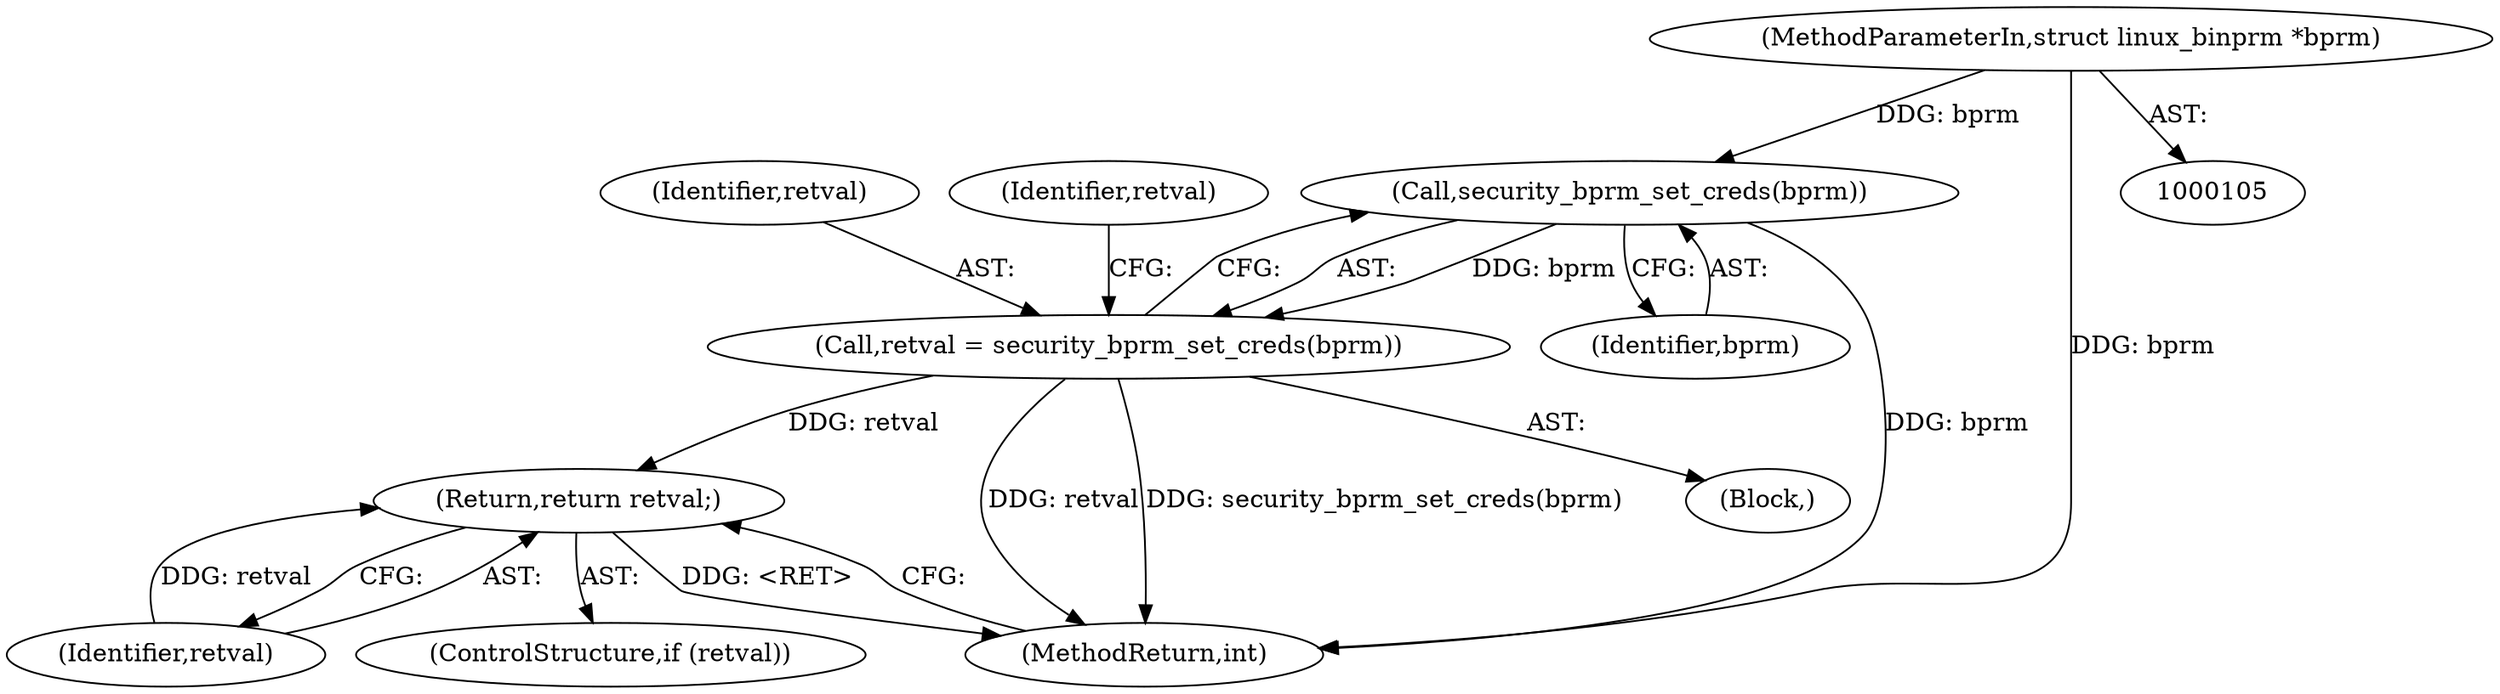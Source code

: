 digraph "0_linux_8b01fc86b9f425899f8a3a8fc1c47d73c2c20543@pointer" {
"1000106" [label="(MethodParameterIn,struct linux_binprm *bprm)"];
"1000220" [label="(Call,security_bprm_set_creds(bprm))"];
"1000218" [label="(Call,retval = security_bprm_set_creds(bprm))"];
"1000224" [label="(Return,return retval;)"];
"1000247" [label="(MethodReturn,int)"];
"1000219" [label="(Identifier,retval)"];
"1000218" [label="(Call,retval = security_bprm_set_creds(bprm))"];
"1000220" [label="(Call,security_bprm_set_creds(bprm))"];
"1000106" [label="(MethodParameterIn,struct linux_binprm *bprm)"];
"1000225" [label="(Identifier,retval)"];
"1000224" [label="(Return,return retval;)"];
"1000222" [label="(ControlStructure,if (retval))"];
"1000221" [label="(Identifier,bprm)"];
"1000107" [label="(Block,)"];
"1000223" [label="(Identifier,retval)"];
"1000106" -> "1000105"  [label="AST: "];
"1000106" -> "1000247"  [label="DDG: bprm"];
"1000106" -> "1000220"  [label="DDG: bprm"];
"1000220" -> "1000218"  [label="AST: "];
"1000220" -> "1000221"  [label="CFG: "];
"1000221" -> "1000220"  [label="AST: "];
"1000218" -> "1000220"  [label="CFG: "];
"1000220" -> "1000247"  [label="DDG: bprm"];
"1000220" -> "1000218"  [label="DDG: bprm"];
"1000218" -> "1000107"  [label="AST: "];
"1000219" -> "1000218"  [label="AST: "];
"1000223" -> "1000218"  [label="CFG: "];
"1000218" -> "1000247"  [label="DDG: retval"];
"1000218" -> "1000247"  [label="DDG: security_bprm_set_creds(bprm)"];
"1000218" -> "1000224"  [label="DDG: retval"];
"1000224" -> "1000222"  [label="AST: "];
"1000224" -> "1000225"  [label="CFG: "];
"1000225" -> "1000224"  [label="AST: "];
"1000247" -> "1000224"  [label="CFG: "];
"1000224" -> "1000247"  [label="DDG: <RET>"];
"1000225" -> "1000224"  [label="DDG: retval"];
}
